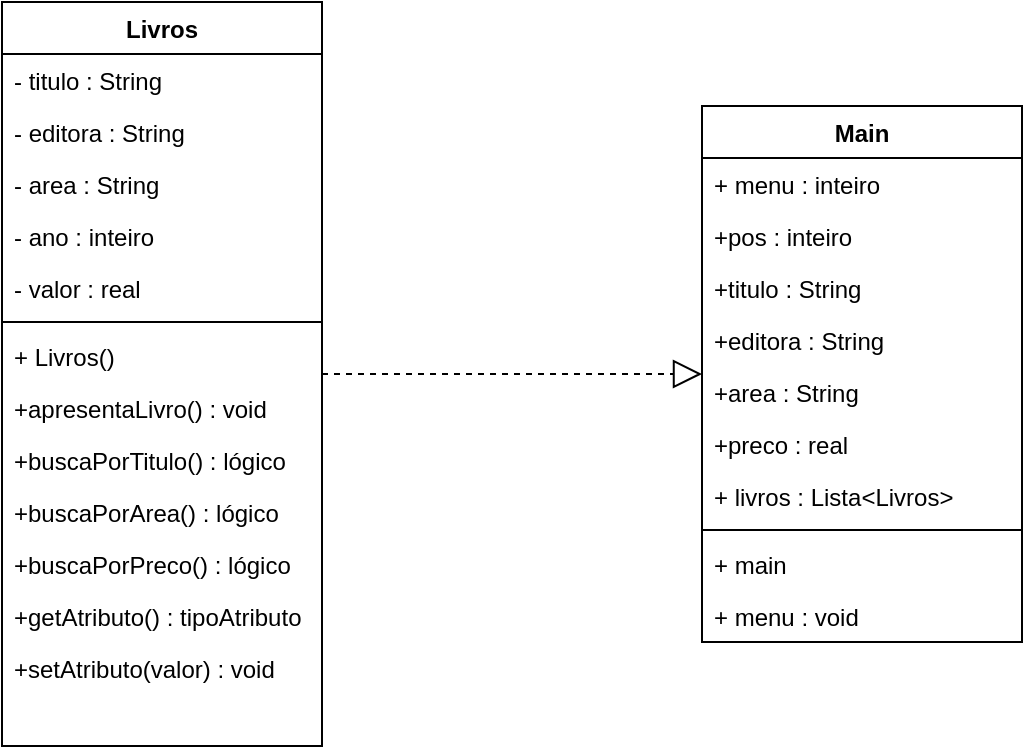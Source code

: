 <mxfile version="20.2.2" type="device"><diagram id="3q8PcUwzObm-tZ1O-7iq" name="Página-1"><mxGraphModel dx="782" dy="706" grid="1" gridSize="10" guides="1" tooltips="1" connect="1" arrows="1" fold="1" page="1" pageScale="1" pageWidth="827" pageHeight="1169" math="0" shadow="0"><root><mxCell id="0"/><mxCell id="1" parent="0"/><mxCell id="mJ_Dc8NcOISs6kh22RzC-1" value="Livros" style="swimlane;fontStyle=1;align=center;verticalAlign=top;childLayout=stackLayout;horizontal=1;startSize=26;horizontalStack=0;resizeParent=1;resizeParentMax=0;resizeLast=0;collapsible=1;marginBottom=0;" vertex="1" parent="1"><mxGeometry x="110" y="120" width="160" height="372" as="geometry"/></mxCell><mxCell id="mJ_Dc8NcOISs6kh22RzC-2" value="- titulo : String" style="text;strokeColor=none;fillColor=none;align=left;verticalAlign=top;spacingLeft=4;spacingRight=4;overflow=hidden;rotatable=0;points=[[0,0.5],[1,0.5]];portConstraint=eastwest;" vertex="1" parent="mJ_Dc8NcOISs6kh22RzC-1"><mxGeometry y="26" width="160" height="26" as="geometry"/></mxCell><mxCell id="mJ_Dc8NcOISs6kh22RzC-9" value="- editora : String" style="text;strokeColor=none;fillColor=none;align=left;verticalAlign=top;spacingLeft=4;spacingRight=4;overflow=hidden;rotatable=0;points=[[0,0.5],[1,0.5]];portConstraint=eastwest;" vertex="1" parent="mJ_Dc8NcOISs6kh22RzC-1"><mxGeometry y="52" width="160" height="26" as="geometry"/></mxCell><mxCell id="mJ_Dc8NcOISs6kh22RzC-8" value="- area : String" style="text;strokeColor=none;fillColor=none;align=left;verticalAlign=top;spacingLeft=4;spacingRight=4;overflow=hidden;rotatable=0;points=[[0,0.5],[1,0.5]];portConstraint=eastwest;" vertex="1" parent="mJ_Dc8NcOISs6kh22RzC-1"><mxGeometry y="78" width="160" height="26" as="geometry"/></mxCell><mxCell id="mJ_Dc8NcOISs6kh22RzC-7" value="- ano : inteiro" style="text;strokeColor=none;fillColor=none;align=left;verticalAlign=top;spacingLeft=4;spacingRight=4;overflow=hidden;rotatable=0;points=[[0,0.5],[1,0.5]];portConstraint=eastwest;" vertex="1" parent="mJ_Dc8NcOISs6kh22RzC-1"><mxGeometry y="104" width="160" height="26" as="geometry"/></mxCell><mxCell id="mJ_Dc8NcOISs6kh22RzC-6" value="- valor : real" style="text;strokeColor=none;fillColor=none;align=left;verticalAlign=top;spacingLeft=4;spacingRight=4;overflow=hidden;rotatable=0;points=[[0,0.5],[1,0.5]];portConstraint=eastwest;" vertex="1" parent="mJ_Dc8NcOISs6kh22RzC-1"><mxGeometry y="130" width="160" height="26" as="geometry"/></mxCell><mxCell id="mJ_Dc8NcOISs6kh22RzC-3" value="" style="line;strokeWidth=1;fillColor=none;align=left;verticalAlign=middle;spacingTop=-1;spacingLeft=3;spacingRight=3;rotatable=0;labelPosition=right;points=[];portConstraint=eastwest;" vertex="1" parent="mJ_Dc8NcOISs6kh22RzC-1"><mxGeometry y="156" width="160" height="8" as="geometry"/></mxCell><mxCell id="mJ_Dc8NcOISs6kh22RzC-4" value="+ Livros() " style="text;strokeColor=none;fillColor=none;align=left;verticalAlign=top;spacingLeft=4;spacingRight=4;overflow=hidden;rotatable=0;points=[[0,0.5],[1,0.5]];portConstraint=eastwest;" vertex="1" parent="mJ_Dc8NcOISs6kh22RzC-1"><mxGeometry y="164" width="160" height="26" as="geometry"/></mxCell><mxCell id="mJ_Dc8NcOISs6kh22RzC-15" value="+apresentaLivro() : void" style="text;strokeColor=none;fillColor=none;align=left;verticalAlign=top;spacingLeft=4;spacingRight=4;overflow=hidden;rotatable=0;points=[[0,0.5],[1,0.5]];portConstraint=eastwest;" vertex="1" parent="mJ_Dc8NcOISs6kh22RzC-1"><mxGeometry y="190" width="160" height="26" as="geometry"/></mxCell><mxCell id="mJ_Dc8NcOISs6kh22RzC-14" value="+buscaPorTitulo() : lógico" style="text;strokeColor=none;fillColor=none;align=left;verticalAlign=top;spacingLeft=4;spacingRight=4;overflow=hidden;rotatable=0;points=[[0,0.5],[1,0.5]];portConstraint=eastwest;" vertex="1" parent="mJ_Dc8NcOISs6kh22RzC-1"><mxGeometry y="216" width="160" height="26" as="geometry"/></mxCell><mxCell id="mJ_Dc8NcOISs6kh22RzC-13" value="+buscaPorArea() : lógico" style="text;strokeColor=none;fillColor=none;align=left;verticalAlign=top;spacingLeft=4;spacingRight=4;overflow=hidden;rotatable=0;points=[[0,0.5],[1,0.5]];portConstraint=eastwest;" vertex="1" parent="mJ_Dc8NcOISs6kh22RzC-1"><mxGeometry y="242" width="160" height="26" as="geometry"/></mxCell><mxCell id="mJ_Dc8NcOISs6kh22RzC-12" value="+buscaPorPreco() : lógico" style="text;strokeColor=none;fillColor=none;align=left;verticalAlign=top;spacingLeft=4;spacingRight=4;overflow=hidden;rotatable=0;points=[[0,0.5],[1,0.5]];portConstraint=eastwest;" vertex="1" parent="mJ_Dc8NcOISs6kh22RzC-1"><mxGeometry y="268" width="160" height="26" as="geometry"/></mxCell><mxCell id="mJ_Dc8NcOISs6kh22RzC-11" value="+getAtributo() : tipoAtributo" style="text;strokeColor=none;fillColor=none;align=left;verticalAlign=top;spacingLeft=4;spacingRight=4;overflow=hidden;rotatable=0;points=[[0,0.5],[1,0.5]];portConstraint=eastwest;" vertex="1" parent="mJ_Dc8NcOISs6kh22RzC-1"><mxGeometry y="294" width="160" height="26" as="geometry"/></mxCell><mxCell id="mJ_Dc8NcOISs6kh22RzC-10" value="+setAtributo(valor) : void" style="text;strokeColor=none;fillColor=none;align=left;verticalAlign=top;spacingLeft=4;spacingRight=4;overflow=hidden;rotatable=0;points=[[0,0.5],[1,0.5]];portConstraint=eastwest;" vertex="1" parent="mJ_Dc8NcOISs6kh22RzC-1"><mxGeometry y="320" width="160" height="26" as="geometry"/></mxCell><mxCell id="mJ_Dc8NcOISs6kh22RzC-5" style="text;strokeColor=none;fillColor=none;align=left;verticalAlign=top;spacingLeft=4;spacingRight=4;overflow=hidden;rotatable=0;points=[[0,0.5],[1,0.5]];portConstraint=eastwest;" vertex="1" parent="mJ_Dc8NcOISs6kh22RzC-1"><mxGeometry y="346" width="160" height="26" as="geometry"/></mxCell><mxCell id="mJ_Dc8NcOISs6kh22RzC-16" value="Main" style="swimlane;fontStyle=1;align=center;verticalAlign=top;childLayout=stackLayout;horizontal=1;startSize=26;horizontalStack=0;resizeParent=1;resizeParentMax=0;resizeLast=0;collapsible=1;marginBottom=0;" vertex="1" parent="1"><mxGeometry x="460" y="172" width="160" height="268" as="geometry"/></mxCell><mxCell id="mJ_Dc8NcOISs6kh22RzC-17" value="+ menu : inteiro" style="text;strokeColor=none;fillColor=none;align=left;verticalAlign=top;spacingLeft=4;spacingRight=4;overflow=hidden;rotatable=0;points=[[0,0.5],[1,0.5]];portConstraint=eastwest;" vertex="1" parent="mJ_Dc8NcOISs6kh22RzC-16"><mxGeometry y="26" width="160" height="26" as="geometry"/></mxCell><mxCell id="mJ_Dc8NcOISs6kh22RzC-24" value="+pos : inteiro" style="text;strokeColor=none;fillColor=none;align=left;verticalAlign=top;spacingLeft=4;spacingRight=4;overflow=hidden;rotatable=0;points=[[0,0.5],[1,0.5]];portConstraint=eastwest;" vertex="1" parent="mJ_Dc8NcOISs6kh22RzC-16"><mxGeometry y="52" width="160" height="26" as="geometry"/></mxCell><mxCell id="mJ_Dc8NcOISs6kh22RzC-23" value="+titulo : String" style="text;strokeColor=none;fillColor=none;align=left;verticalAlign=top;spacingLeft=4;spacingRight=4;overflow=hidden;rotatable=0;points=[[0,0.5],[1,0.5]];portConstraint=eastwest;" vertex="1" parent="mJ_Dc8NcOISs6kh22RzC-16"><mxGeometry y="78" width="160" height="26" as="geometry"/></mxCell><mxCell id="mJ_Dc8NcOISs6kh22RzC-27" value="+editora : String" style="text;strokeColor=none;fillColor=none;align=left;verticalAlign=top;spacingLeft=4;spacingRight=4;overflow=hidden;rotatable=0;points=[[0,0.5],[1,0.5]];portConstraint=eastwest;" vertex="1" parent="mJ_Dc8NcOISs6kh22RzC-16"><mxGeometry y="104" width="160" height="26" as="geometry"/></mxCell><mxCell id="mJ_Dc8NcOISs6kh22RzC-26" value="+area : String" style="text;strokeColor=none;fillColor=none;align=left;verticalAlign=top;spacingLeft=4;spacingRight=4;overflow=hidden;rotatable=0;points=[[0,0.5],[1,0.5]];portConstraint=eastwest;" vertex="1" parent="mJ_Dc8NcOISs6kh22RzC-16"><mxGeometry y="130" width="160" height="26" as="geometry"/></mxCell><mxCell id="mJ_Dc8NcOISs6kh22RzC-25" value="+preco : real" style="text;strokeColor=none;fillColor=none;align=left;verticalAlign=top;spacingLeft=4;spacingRight=4;overflow=hidden;rotatable=0;points=[[0,0.5],[1,0.5]];portConstraint=eastwest;" vertex="1" parent="mJ_Dc8NcOISs6kh22RzC-16"><mxGeometry y="156" width="160" height="26" as="geometry"/></mxCell><mxCell id="mJ_Dc8NcOISs6kh22RzC-22" value="+ livros : Lista&lt;Livros&gt;" style="text;strokeColor=none;fillColor=none;align=left;verticalAlign=top;spacingLeft=4;spacingRight=4;overflow=hidden;rotatable=0;points=[[0,0.5],[1,0.5]];portConstraint=eastwest;" vertex="1" parent="mJ_Dc8NcOISs6kh22RzC-16"><mxGeometry y="182" width="160" height="26" as="geometry"/></mxCell><mxCell id="mJ_Dc8NcOISs6kh22RzC-18" value="" style="line;strokeWidth=1;fillColor=none;align=left;verticalAlign=middle;spacingTop=-1;spacingLeft=3;spacingRight=3;rotatable=0;labelPosition=right;points=[];portConstraint=eastwest;" vertex="1" parent="mJ_Dc8NcOISs6kh22RzC-16"><mxGeometry y="208" width="160" height="8" as="geometry"/></mxCell><mxCell id="mJ_Dc8NcOISs6kh22RzC-19" value="+ main" style="text;strokeColor=none;fillColor=none;align=left;verticalAlign=top;spacingLeft=4;spacingRight=4;overflow=hidden;rotatable=0;points=[[0,0.5],[1,0.5]];portConstraint=eastwest;" vertex="1" parent="mJ_Dc8NcOISs6kh22RzC-16"><mxGeometry y="216" width="160" height="26" as="geometry"/></mxCell><mxCell id="mJ_Dc8NcOISs6kh22RzC-21" value="+ menu : void" style="text;strokeColor=none;fillColor=none;align=left;verticalAlign=top;spacingLeft=4;spacingRight=4;overflow=hidden;rotatable=0;points=[[0,0.5],[1,0.5]];portConstraint=eastwest;" vertex="1" parent="mJ_Dc8NcOISs6kh22RzC-16"><mxGeometry y="242" width="160" height="26" as="geometry"/></mxCell><mxCell id="mJ_Dc8NcOISs6kh22RzC-28" value="" style="endArrow=block;dashed=1;endFill=0;endSize=12;html=1;rounded=0;" edge="1" parent="1" source="mJ_Dc8NcOISs6kh22RzC-1" target="mJ_Dc8NcOISs6kh22RzC-16"><mxGeometry width="160" relative="1" as="geometry"><mxPoint x="320" y="360" as="sourcePoint"/><mxPoint x="480" y="360" as="targetPoint"/></mxGeometry></mxCell></root></mxGraphModel></diagram></mxfile>